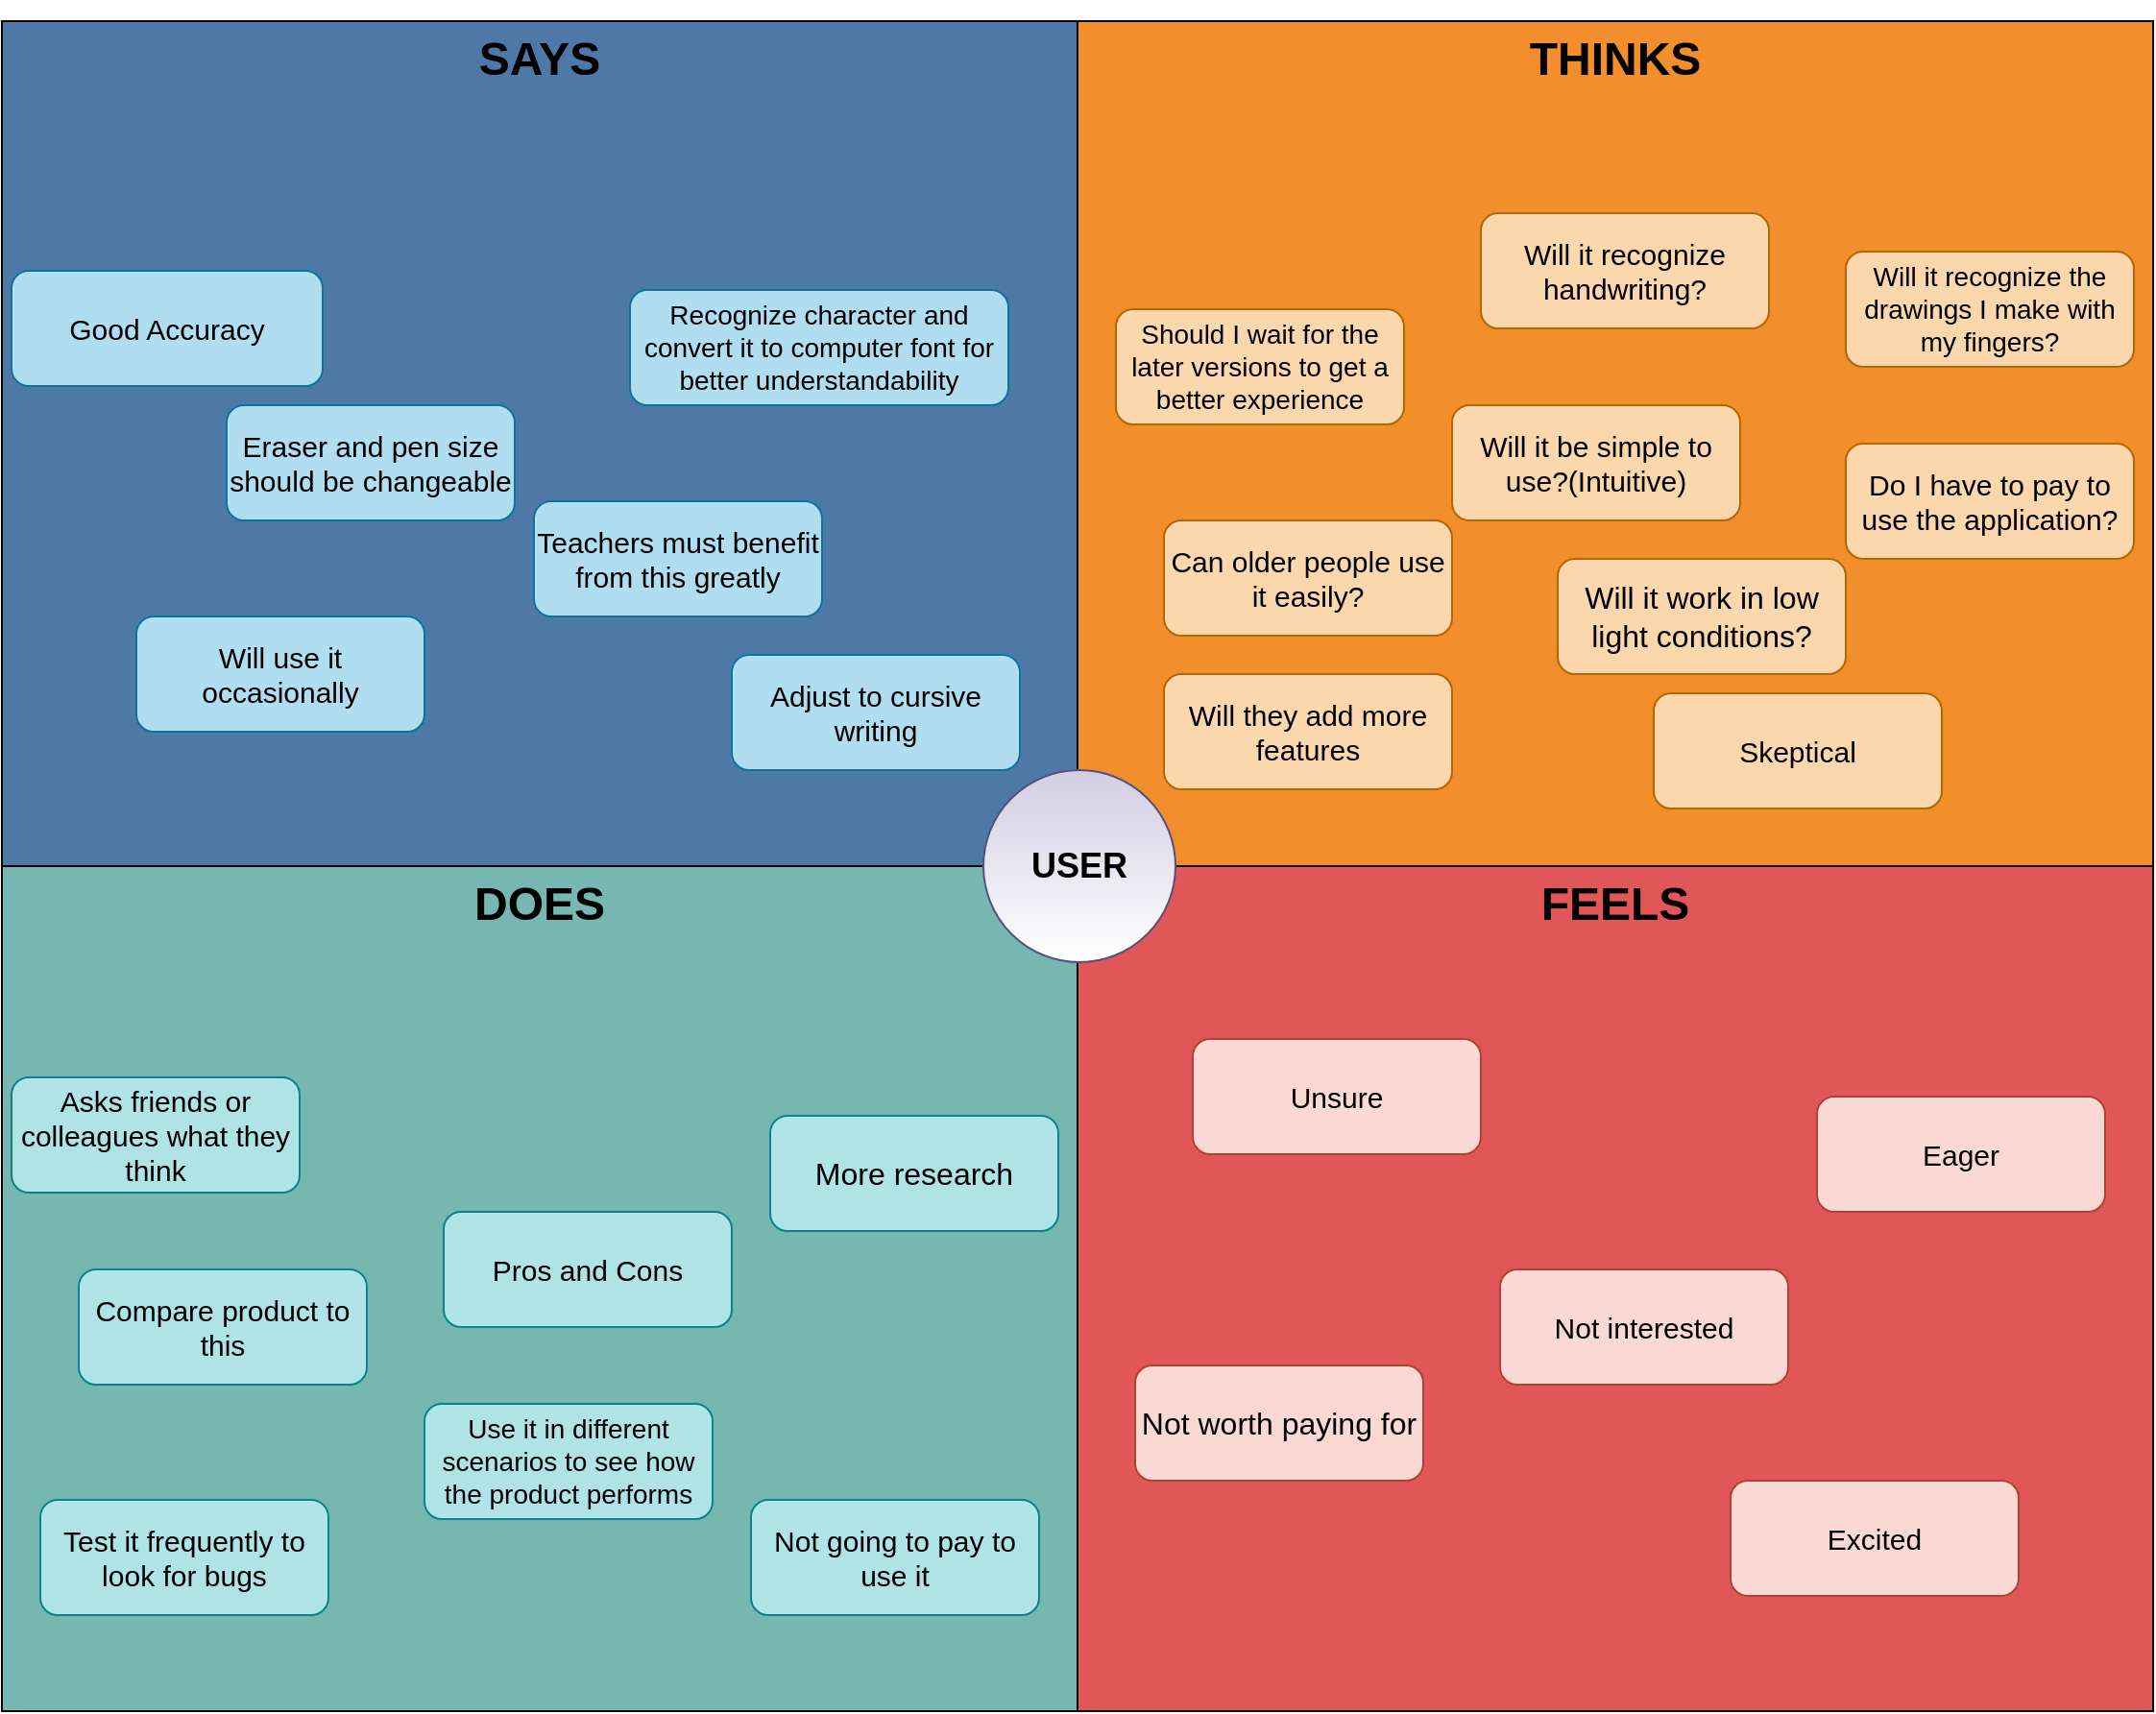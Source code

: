 <mxfile version="14.5.7"><diagram id="2Y1_ybLMTgdShhKrsEAB" name="Page-1"><mxGraphModel dx="1221" dy="688" grid="1" gridSize="10" guides="1" tooltips="1" connect="1" arrows="1" fold="1" page="1" pageScale="1" pageWidth="1200" pageHeight="1920" math="0" shadow="0"><root><mxCell id="0"/><mxCell id="1" parent="0"/><mxCell id="ug89kp4VjSE92m7LAW2a-36" value="" style="rounded=0;whiteSpace=wrap;html=1;fillColor=#76b7b2;" vertex="1" parent="1"><mxGeometry x="43" y="1200" width="560" height="440" as="geometry"/></mxCell><mxCell id="ug89kp4VjSE92m7LAW2a-35" value="" style="rounded=0;whiteSpace=wrap;html=1;fillColor=#e15759;" vertex="1" parent="1"><mxGeometry x="603" y="1200" width="560" height="440" as="geometry"/></mxCell><mxCell id="ug89kp4VjSE92m7LAW2a-34" value="" style="rounded=0;whiteSpace=wrap;html=1;fillColor=#f28e2b;" vertex="1" parent="1"><mxGeometry x="603" y="760" width="560" height="440" as="geometry"/></mxCell><mxCell id="ug89kp4VjSE92m7LAW2a-33" value="&lt;h1&gt;&lt;br&gt;&lt;/h1&gt;" style="rounded=0;whiteSpace=wrap;html=1;fillColor=#4e79a7;" vertex="1" parent="1"><mxGeometry x="43" y="760" width="560" height="440" as="geometry"/></mxCell><mxCell id="ug89kp4VjSE92m7LAW2a-3" value="&lt;font style=&quot;font-size: 15px&quot;&gt;Excited&lt;/font&gt;" style="rounded=1;whiteSpace=wrap;html=1;fillColor=#fad9d5;strokeColor=#ae4132;" vertex="1" parent="1"><mxGeometry x="943" y="1520" width="150" height="60" as="geometry"/></mxCell><mxCell id="ug89kp4VjSE92m7LAW2a-4" value="&lt;div style=&quot;font-size: 15px&quot;&gt;&lt;font style=&quot;font-size: 15px&quot;&gt;Skeptical&lt;/font&gt;&lt;/div&gt;" style="rounded=1;whiteSpace=wrap;html=1;fillColor=#fad7ac;strokeColor=#b46504;" vertex="1" parent="1"><mxGeometry x="903" y="1110" width="150" height="60" as="geometry"/></mxCell><mxCell id="ug89kp4VjSE92m7LAW2a-5" value="&lt;font style=&quot;font-size: 16px&quot;&gt;Not worth paying for&lt;/font&gt;" style="rounded=1;whiteSpace=wrap;html=1;fillColor=#fad9d5;strokeColor=#ae4132;" vertex="1" parent="1"><mxGeometry x="633" y="1460" width="150" height="60" as="geometry"/></mxCell><mxCell id="ug89kp4VjSE92m7LAW2a-6" value="&lt;div style=&quot;font-size: 15px&quot;&gt;&lt;font style=&quot;font-size: 15px&quot;&gt;Unsure&lt;/font&gt;&lt;/div&gt;" style="rounded=1;whiteSpace=wrap;html=1;fillColor=#fad9d5;strokeColor=#ae4132;" vertex="1" parent="1"><mxGeometry x="663" y="1290" width="150" height="60" as="geometry"/></mxCell><mxCell id="ug89kp4VjSE92m7LAW2a-7" value="&lt;div style=&quot;font-size: 15px&quot;&gt;&lt;font style=&quot;font-size: 15px&quot;&gt;Eager&lt;/font&gt;&lt;/div&gt;" style="rounded=1;whiteSpace=wrap;html=1;fillColor=#fad9d5;strokeColor=#ae4132;" vertex="1" parent="1"><mxGeometry x="988" y="1320" width="150" height="60" as="geometry"/></mxCell><mxCell id="ug89kp4VjSE92m7LAW2a-8" value="&lt;div style=&quot;font-size: 15px&quot;&gt;&lt;font style=&quot;font-size: 15px&quot;&gt;Not interested&lt;/font&gt;&lt;/div&gt;" style="rounded=1;whiteSpace=wrap;html=1;fillColor=#fad9d5;strokeColor=#ae4132;" vertex="1" parent="1"><mxGeometry x="823" y="1410" width="150" height="60" as="geometry"/></mxCell><mxCell id="ug89kp4VjSE92m7LAW2a-10" value="&lt;font style=&quot;font-size: 15px&quot;&gt;Eraser and pen size should be changeable&lt;/font&gt;" style="rounded=1;whiteSpace=wrap;html=1;fillColor=#b1ddf0;strokeColor=#10739e;" vertex="1" parent="1"><mxGeometry x="160" y="960" width="150" height="60" as="geometry"/></mxCell><mxCell id="ug89kp4VjSE92m7LAW2a-12" value="&lt;div style=&quot;font-size: 15px&quot;&gt;&lt;font style=&quot;font-size: 15px&quot;&gt;Good Accuracy&lt;/font&gt;&lt;/div&gt;" style="rounded=1;whiteSpace=wrap;html=1;fillColor=#b1ddf0;strokeColor=#10739e;" vertex="1" parent="1"><mxGeometry x="48" y="890" width="162" height="60" as="geometry"/></mxCell><mxCell id="ug89kp4VjSE92m7LAW2a-13" value="&lt;font style=&quot;font-size: 15px&quot;&gt;Adjust to cursive writing&lt;/font&gt;" style="rounded=1;whiteSpace=wrap;html=1;fillColor=#b1ddf0;strokeColor=#10739e;" vertex="1" parent="1"><mxGeometry x="423" y="1090" width="150" height="60" as="geometry"/></mxCell><mxCell id="ug89kp4VjSE92m7LAW2a-14" value="&lt;div style=&quot;font-size: 15px&quot;&gt;&lt;font style=&quot;font-size: 15px&quot;&gt;Teachers must benefit from this greatly&lt;/font&gt;&lt;/div&gt;" style="rounded=1;whiteSpace=wrap;html=1;fillColor=#b1ddf0;strokeColor=#10739e;" vertex="1" parent="1"><mxGeometry x="320" y="1010" width="150" height="60" as="geometry"/></mxCell><mxCell id="ug89kp4VjSE92m7LAW2a-15" value="&lt;font style=&quot;font-size: 15px&quot;&gt;Will use it occasionally&lt;/font&gt;" style="rounded=1;whiteSpace=wrap;html=1;fillColor=#b1ddf0;strokeColor=#10739e;" vertex="1" parent="1"><mxGeometry x="113" y="1070" width="150" height="60" as="geometry"/></mxCell><mxCell id="ug89kp4VjSE92m7LAW2a-16" value="&lt;font style=&quot;font-size: 14px&quot;&gt;Recognize character and convert it to computer font for better understandability &lt;/font&gt;" style="rounded=1;whiteSpace=wrap;html=1;fillColor=#b1ddf0;strokeColor=#10739e;" vertex="1" parent="1"><mxGeometry x="370" y="900" width="197" height="60" as="geometry"/></mxCell><mxCell id="ug89kp4VjSE92m7LAW2a-17" value="&lt;font style=&quot;font-size: 15px&quot;&gt;Not going to pay to use it &lt;/font&gt;" style="rounded=1;whiteSpace=wrap;html=1;fillColor=#b0e3e6;strokeColor=#0e8088;" vertex="1" parent="1"><mxGeometry x="433" y="1530" width="150" height="60" as="geometry"/></mxCell><mxCell id="ug89kp4VjSE92m7LAW2a-18" value="&lt;font style=&quot;font-size: 15px&quot;&gt;Asks friends or colleagues what they think&lt;/font&gt;" style="rounded=1;whiteSpace=wrap;html=1;fillColor=#b0e3e6;strokeColor=#0e8088;" vertex="1" parent="1"><mxGeometry x="48" y="1310" width="150" height="60" as="geometry"/></mxCell><mxCell id="ug89kp4VjSE92m7LAW2a-19" value="&lt;font style=&quot;font-size: 16px&quot;&gt;More research&lt;/font&gt;" style="rounded=1;whiteSpace=wrap;html=1;fillColor=#b0e3e6;strokeColor=#0e8088;" vertex="1" parent="1"><mxGeometry x="443" y="1330" width="150" height="60" as="geometry"/></mxCell><mxCell id="ug89kp4VjSE92m7LAW2a-20" value="&lt;font style=&quot;font-size: 15px&quot;&gt;Compare product to this &lt;/font&gt;" style="rounded=1;whiteSpace=wrap;html=1;fillColor=#b0e3e6;strokeColor=#0e8088;" vertex="1" parent="1"><mxGeometry x="83" y="1410" width="150" height="60" as="geometry"/></mxCell><mxCell id="ug89kp4VjSE92m7LAW2a-21" value="&lt;font style=&quot;font-size: 15px&quot;&gt;Pros and Cons&lt;/font&gt;" style="rounded=1;whiteSpace=wrap;html=1;fillColor=#b0e3e6;strokeColor=#0e8088;" vertex="1" parent="1"><mxGeometry x="273" y="1380" width="150" height="60" as="geometry"/></mxCell><mxCell id="ug89kp4VjSE92m7LAW2a-22" value="&lt;font style=&quot;font-size: 14px&quot;&gt;Use it in different scenarios to see how the product performs&lt;/font&gt;" style="rounded=1;whiteSpace=wrap;html=1;fillColor=#b0e3e6;strokeColor=#0e8088;" vertex="1" parent="1"><mxGeometry x="263" y="1480" width="150" height="60" as="geometry"/></mxCell><mxCell id="ug89kp4VjSE92m7LAW2a-23" value="&lt;font style=&quot;font-size: 15px&quot;&gt;Test it frequently to look for bugs&lt;/font&gt;" style="rounded=1;whiteSpace=wrap;html=1;fillColor=#b0e3e6;strokeColor=#0e8088;" vertex="1" parent="1"><mxGeometry x="63" y="1530" width="150" height="60" as="geometry"/></mxCell><mxCell id="ug89kp4VjSE92m7LAW2a-24" value="&lt;font style=&quot;font-size: 15px&quot;&gt;Will it recognize handwriting?&lt;/font&gt;" style="rounded=1;whiteSpace=wrap;html=1;fillColor=#fad7ac;strokeColor=#b46504;" vertex="1" parent="1"><mxGeometry x="813" y="860" width="150" height="60" as="geometry"/></mxCell><mxCell id="ug89kp4VjSE92m7LAW2a-25" value="&lt;font style=&quot;font-size: 14px&quot;&gt;Will it recognize the drawings I make with my fingers?&lt;/font&gt;" style="rounded=1;whiteSpace=wrap;html=1;fillColor=#fad7ac;strokeColor=#b46504;" vertex="1" parent="1"><mxGeometry x="1003" y="880" width="150" height="60" as="geometry"/></mxCell><mxCell id="ug89kp4VjSE92m7LAW2a-26" value="&lt;font style=&quot;font-size: 15px&quot;&gt;Do I have to pay to use the application?&lt;/font&gt;" style="rounded=1;whiteSpace=wrap;html=1;fillColor=#fad7ac;strokeColor=#b46504;" vertex="1" parent="1"><mxGeometry x="1003" y="980" width="150" height="60" as="geometry"/></mxCell><mxCell id="ug89kp4VjSE92m7LAW2a-27" value="&lt;font style=&quot;font-size: 15px&quot;&gt;Will it be simple to use?(Intuitive)&lt;/font&gt;" style="rounded=1;whiteSpace=wrap;html=1;fillColor=#fad7ac;strokeColor=#b46504;" vertex="1" parent="1"><mxGeometry x="798" y="960" width="150" height="60" as="geometry"/></mxCell><mxCell id="ug89kp4VjSE92m7LAW2a-28" value="&lt;font style=&quot;font-size: 16px&quot;&gt;Will it work in low light conditions?&lt;/font&gt;" style="rounded=1;whiteSpace=wrap;html=1;fillColor=#fad7ac;strokeColor=#b46504;" vertex="1" parent="1"><mxGeometry x="853" y="1040" width="150" height="60" as="geometry"/></mxCell><mxCell id="ug89kp4VjSE92m7LAW2a-29" value="&lt;font style=&quot;font-size: 14px&quot;&gt;Should I wait for the later versions to get a better experience&lt;/font&gt;" style="rounded=1;whiteSpace=wrap;html=1;fillColor=#fad7ac;strokeColor=#b46504;" vertex="1" parent="1"><mxGeometry x="623" y="910" width="150" height="60" as="geometry"/></mxCell><mxCell id="ug89kp4VjSE92m7LAW2a-30" value="&lt;font style=&quot;font-size: 15px&quot;&gt;Will they add more features&lt;/font&gt;" style="rounded=1;whiteSpace=wrap;html=1;fillColor=#fad7ac;strokeColor=#b46504;" vertex="1" parent="1"><mxGeometry x="648" y="1100" width="150" height="60" as="geometry"/></mxCell><mxCell id="ug89kp4VjSE92m7LAW2a-31" value="&lt;font style=&quot;font-size: 15px&quot;&gt;Can older people use it easily?&lt;/font&gt;" style="rounded=1;whiteSpace=wrap;html=1;fillColor=#fad7ac;strokeColor=#b46504;" vertex="1" parent="1"><mxGeometry x="648" y="1020" width="150" height="60" as="geometry"/></mxCell><mxCell id="ug89kp4VjSE92m7LAW2a-38" value="&lt;h1&gt;SAYS&lt;br&gt;&lt;/h1&gt;" style="text;html=1;strokeColor=none;fillColor=none;align=center;verticalAlign=middle;whiteSpace=wrap;rounded=0;" vertex="1" parent="1"><mxGeometry x="253" y="770" width="140" height="20" as="geometry"/></mxCell><mxCell id="ug89kp4VjSE92m7LAW2a-39" value="&lt;h1&gt;THINKS&lt;/h1&gt;" style="text;html=1;strokeColor=none;fillColor=none;align=center;verticalAlign=middle;whiteSpace=wrap;rounded=0;" vertex="1" parent="1"><mxGeometry x="813" y="770" width="140" height="20" as="geometry"/></mxCell><mxCell id="ug89kp4VjSE92m7LAW2a-40" value="&lt;h1&gt;FEELS&lt;/h1&gt;" style="text;html=1;strokeColor=none;fillColor=none;align=center;verticalAlign=middle;whiteSpace=wrap;rounded=0;" vertex="1" parent="1"><mxGeometry x="813" y="1210" width="140" height="20" as="geometry"/></mxCell><mxCell id="ug89kp4VjSE92m7LAW2a-41" value="&lt;h1&gt;DOES&lt;/h1&gt;" style="text;html=1;strokeColor=none;fillColor=none;align=center;verticalAlign=middle;whiteSpace=wrap;rounded=0;" vertex="1" parent="1"><mxGeometry x="253" y="1210" width="140" height="20" as="geometry"/></mxCell><mxCell id="ug89kp4VjSE92m7LAW2a-44" value="&lt;h2&gt;USER&lt;/h2&gt;" style="ellipse;whiteSpace=wrap;html=1;aspect=fixed;fillColor=#d0cee2;strokeColor=#56517e;gradientColor=#ffffff;" vertex="1" parent="1"><mxGeometry x="554" y="1150" width="100" height="100" as="geometry"/></mxCell></root></mxGraphModel></diagram></mxfile>